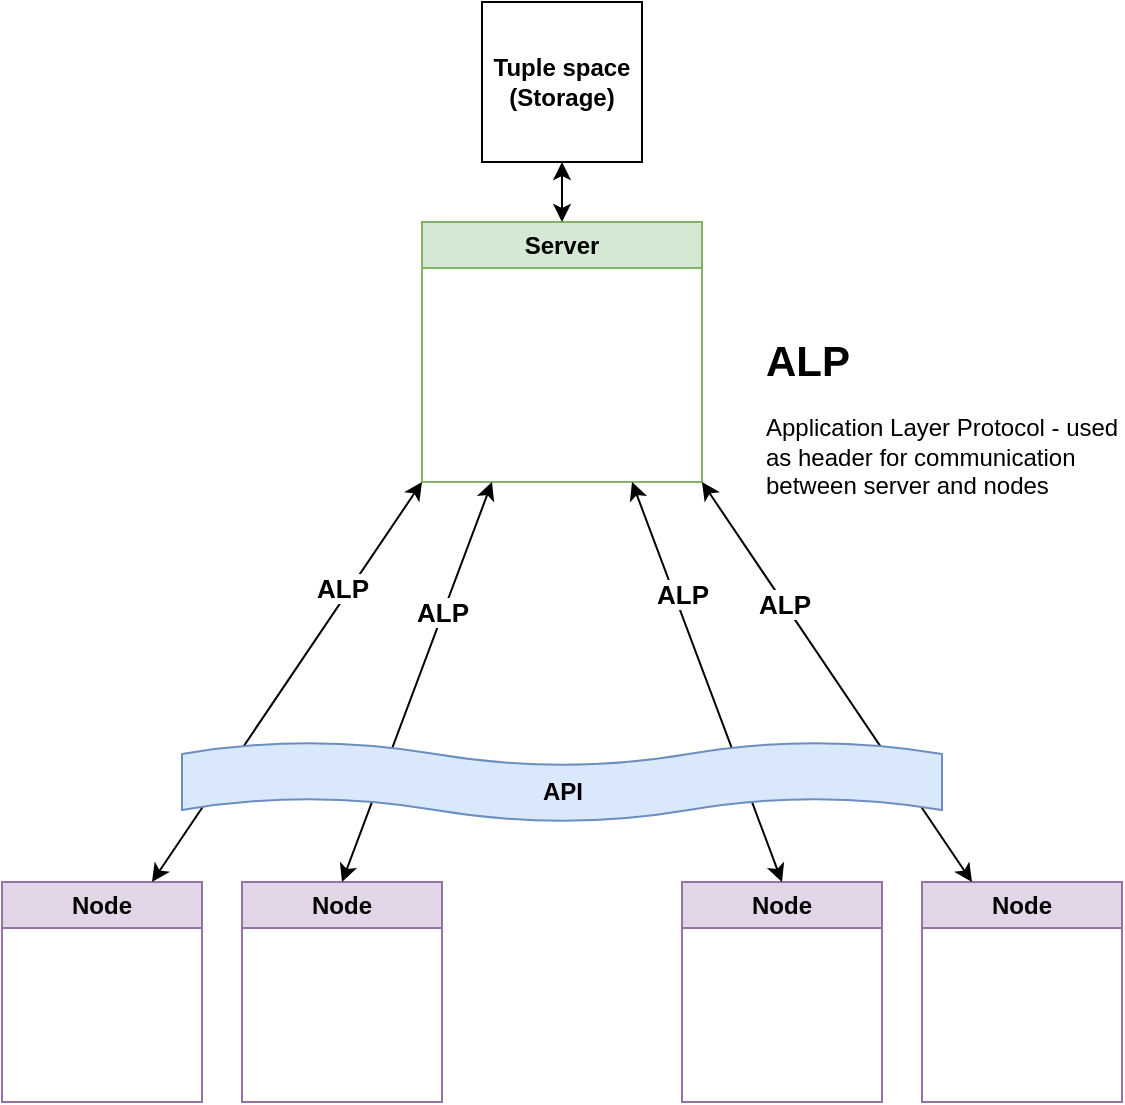 <mxfile version="24.0.7" type="device">
  <diagram name="Page-1" id="XWyVNuyizgB3aSfF7TEM">
    <mxGraphModel dx="1434" dy="702" grid="1" gridSize="10" guides="1" tooltips="1" connect="1" arrows="1" fold="1" page="1" pageScale="1" pageWidth="850" pageHeight="1100" math="0" shadow="0">
      <root>
        <mxCell id="0" />
        <mxCell id="1" parent="0" />
        <mxCell id="bFMFlsu8lQNefYLDcnnR-1" value="Node" style="swimlane;whiteSpace=wrap;html=1;fillColor=#e1d5e7;strokeColor=#9673a6;" vertex="1" parent="1">
          <mxGeometry x="560" y="470" width="100" height="110" as="geometry" />
        </mxCell>
        <mxCell id="bFMFlsu8lQNefYLDcnnR-2" value="Node" style="swimlane;whiteSpace=wrap;html=1;fillColor=#e1d5e7;strokeColor=#9673a6;" vertex="1" parent="1">
          <mxGeometry x="440" y="470" width="100" height="110" as="geometry" />
        </mxCell>
        <mxCell id="bFMFlsu8lQNefYLDcnnR-3" value="Node" style="swimlane;whiteSpace=wrap;html=1;fillColor=#e1d5e7;strokeColor=#9673a6;" vertex="1" parent="1">
          <mxGeometry x="220" y="470" width="100" height="110" as="geometry" />
        </mxCell>
        <mxCell id="bFMFlsu8lQNefYLDcnnR-4" value="Node" style="swimlane;whiteSpace=wrap;html=1;fillColor=#e1d5e7;strokeColor=#9673a6;" vertex="1" parent="1">
          <mxGeometry x="100" y="470" width="100" height="110" as="geometry" />
        </mxCell>
        <mxCell id="bFMFlsu8lQNefYLDcnnR-5" value="Server" style="swimlane;whiteSpace=wrap;html=1;fillColor=#d5e8d4;strokeColor=#82b366;" vertex="1" parent="1">
          <mxGeometry x="310" y="140" width="140" height="130" as="geometry" />
        </mxCell>
        <mxCell id="bFMFlsu8lQNefYLDcnnR-6" value="&lt;div&gt;&lt;b&gt;Tuple space&lt;/b&gt;&lt;/div&gt;&lt;div&gt;&lt;b&gt;(Storage)&lt;br&gt;&lt;/b&gt;&lt;/div&gt;" style="whiteSpace=wrap;html=1;aspect=fixed;" vertex="1" parent="1">
          <mxGeometry x="340" y="30" width="80" height="80" as="geometry" />
        </mxCell>
        <mxCell id="bFMFlsu8lQNefYLDcnnR-16" value="" style="endArrow=classic;startArrow=classic;html=1;rounded=0;exitX=0.5;exitY=1;exitDx=0;exitDy=0;entryX=0.5;entryY=0;entryDx=0;entryDy=0;" edge="1" parent="1" source="bFMFlsu8lQNefYLDcnnR-6" target="bFMFlsu8lQNefYLDcnnR-5">
          <mxGeometry width="50" height="50" relative="1" as="geometry">
            <mxPoint x="400" y="90" as="sourcePoint" />
            <mxPoint x="450" y="40" as="targetPoint" />
          </mxGeometry>
        </mxCell>
        <mxCell id="bFMFlsu8lQNefYLDcnnR-18" value="" style="endArrow=classic;startArrow=classic;html=1;rounded=0;exitX=0.75;exitY=0;exitDx=0;exitDy=0;entryX=0;entryY=1;entryDx=0;entryDy=0;" edge="1" parent="1" source="bFMFlsu8lQNefYLDcnnR-4" target="bFMFlsu8lQNefYLDcnnR-5">
          <mxGeometry width="50" height="50" relative="1" as="geometry">
            <mxPoint x="400" y="210" as="sourcePoint" />
            <mxPoint x="450" y="160" as="targetPoint" />
          </mxGeometry>
        </mxCell>
        <mxCell id="bFMFlsu8lQNefYLDcnnR-36" value="&lt;b&gt;&lt;font style=&quot;font-size: 13px;&quot;&gt;ALP&lt;/font&gt;&lt;/b&gt;" style="edgeLabel;html=1;align=center;verticalAlign=middle;resizable=0;points=[];" vertex="1" connectable="0" parent="bFMFlsu8lQNefYLDcnnR-18">
          <mxGeometry x="0.45" y="4" relative="1" as="geometry">
            <mxPoint as="offset" />
          </mxGeometry>
        </mxCell>
        <mxCell id="bFMFlsu8lQNefYLDcnnR-19" value="" style="endArrow=classic;startArrow=classic;html=1;rounded=0;exitX=0.5;exitY=0;exitDx=0;exitDy=0;entryX=0.25;entryY=1;entryDx=0;entryDy=0;" edge="1" parent="1" source="bFMFlsu8lQNefYLDcnnR-3" target="bFMFlsu8lQNefYLDcnnR-5">
          <mxGeometry width="50" height="50" relative="1" as="geometry">
            <mxPoint x="400" y="210" as="sourcePoint" />
            <mxPoint x="450" y="160" as="targetPoint" />
          </mxGeometry>
        </mxCell>
        <mxCell id="bFMFlsu8lQNefYLDcnnR-35" value="&lt;font size=&quot;1&quot;&gt;&lt;b style=&quot;font-size: 13px;&quot;&gt;ALP&lt;/b&gt;&lt;/font&gt;" style="edgeLabel;html=1;align=center;verticalAlign=middle;resizable=0;points=[];" vertex="1" connectable="0" parent="bFMFlsu8lQNefYLDcnnR-19">
          <mxGeometry x="0.348" y="1" relative="1" as="geometry">
            <mxPoint as="offset" />
          </mxGeometry>
        </mxCell>
        <mxCell id="bFMFlsu8lQNefYLDcnnR-20" value="" style="endArrow=classic;startArrow=classic;html=1;rounded=0;exitX=0.5;exitY=0;exitDx=0;exitDy=0;entryX=0.75;entryY=1;entryDx=0;entryDy=0;" edge="1" parent="1" source="bFMFlsu8lQNefYLDcnnR-2" target="bFMFlsu8lQNefYLDcnnR-5">
          <mxGeometry width="50" height="50" relative="1" as="geometry">
            <mxPoint x="400" y="210" as="sourcePoint" />
            <mxPoint x="450" y="160" as="targetPoint" />
          </mxGeometry>
        </mxCell>
        <mxCell id="bFMFlsu8lQNefYLDcnnR-37" value="&lt;b&gt;&lt;font style=&quot;font-size: 13px;&quot;&gt;ALP&lt;/font&gt;&lt;/b&gt;" style="edgeLabel;html=1;align=center;verticalAlign=middle;resizable=0;points=[];" vertex="1" connectable="0" parent="bFMFlsu8lQNefYLDcnnR-20">
          <mxGeometry x="0.427" y="-4" relative="1" as="geometry">
            <mxPoint as="offset" />
          </mxGeometry>
        </mxCell>
        <mxCell id="bFMFlsu8lQNefYLDcnnR-21" value="" style="endArrow=classic;startArrow=classic;html=1;rounded=0;exitX=0.25;exitY=0;exitDx=0;exitDy=0;entryX=1;entryY=1;entryDx=0;entryDy=0;" edge="1" parent="1" source="bFMFlsu8lQNefYLDcnnR-1" target="bFMFlsu8lQNefYLDcnnR-5">
          <mxGeometry width="50" height="50" relative="1" as="geometry">
            <mxPoint x="400" y="210" as="sourcePoint" />
            <mxPoint x="450" y="160" as="targetPoint" />
          </mxGeometry>
        </mxCell>
        <mxCell id="bFMFlsu8lQNefYLDcnnR-38" value="&lt;b&gt;&lt;font style=&quot;font-size: 13px;&quot;&gt;ALP&lt;/font&gt;&lt;/b&gt;" style="edgeLabel;html=1;align=center;verticalAlign=middle;resizable=0;points=[];" vertex="1" connectable="0" parent="bFMFlsu8lQNefYLDcnnR-21">
          <mxGeometry x="0.391" relative="1" as="geometry">
            <mxPoint as="offset" />
          </mxGeometry>
        </mxCell>
        <mxCell id="bFMFlsu8lQNefYLDcnnR-7" value="" style="verticalLabelPosition=bottom;verticalAlign=top;html=1;shape=mxgraph.basic.wave2;dy=0.3;fillColor=#dae8fc;strokeColor=#6c8ebf;" vertex="1" parent="1">
          <mxGeometry x="190" y="400" width="380" height="40" as="geometry" />
        </mxCell>
        <mxCell id="bFMFlsu8lQNefYLDcnnR-8" value="&lt;b&gt;API&lt;/b&gt;" style="text;html=1;align=center;verticalAlign=middle;resizable=0;points=[];autosize=1;strokeColor=none;fillColor=none;" vertex="1" parent="1">
          <mxGeometry x="360" y="410" width="40" height="30" as="geometry" />
        </mxCell>
        <mxCell id="bFMFlsu8lQNefYLDcnnR-22" value="&lt;h1 style=&quot;margin-top: 0px; font-size: 21px;&quot;&gt;ALP&lt;br&gt;&lt;/h1&gt;&lt;p&gt;Application Layer Protocol - used as header for communication between server and nodes&lt;br&gt;&lt;/p&gt;" style="text;html=1;whiteSpace=wrap;overflow=hidden;rounded=0;" vertex="1" parent="1">
          <mxGeometry x="480" y="190" width="180" height="90" as="geometry" />
        </mxCell>
      </root>
    </mxGraphModel>
  </diagram>
</mxfile>
